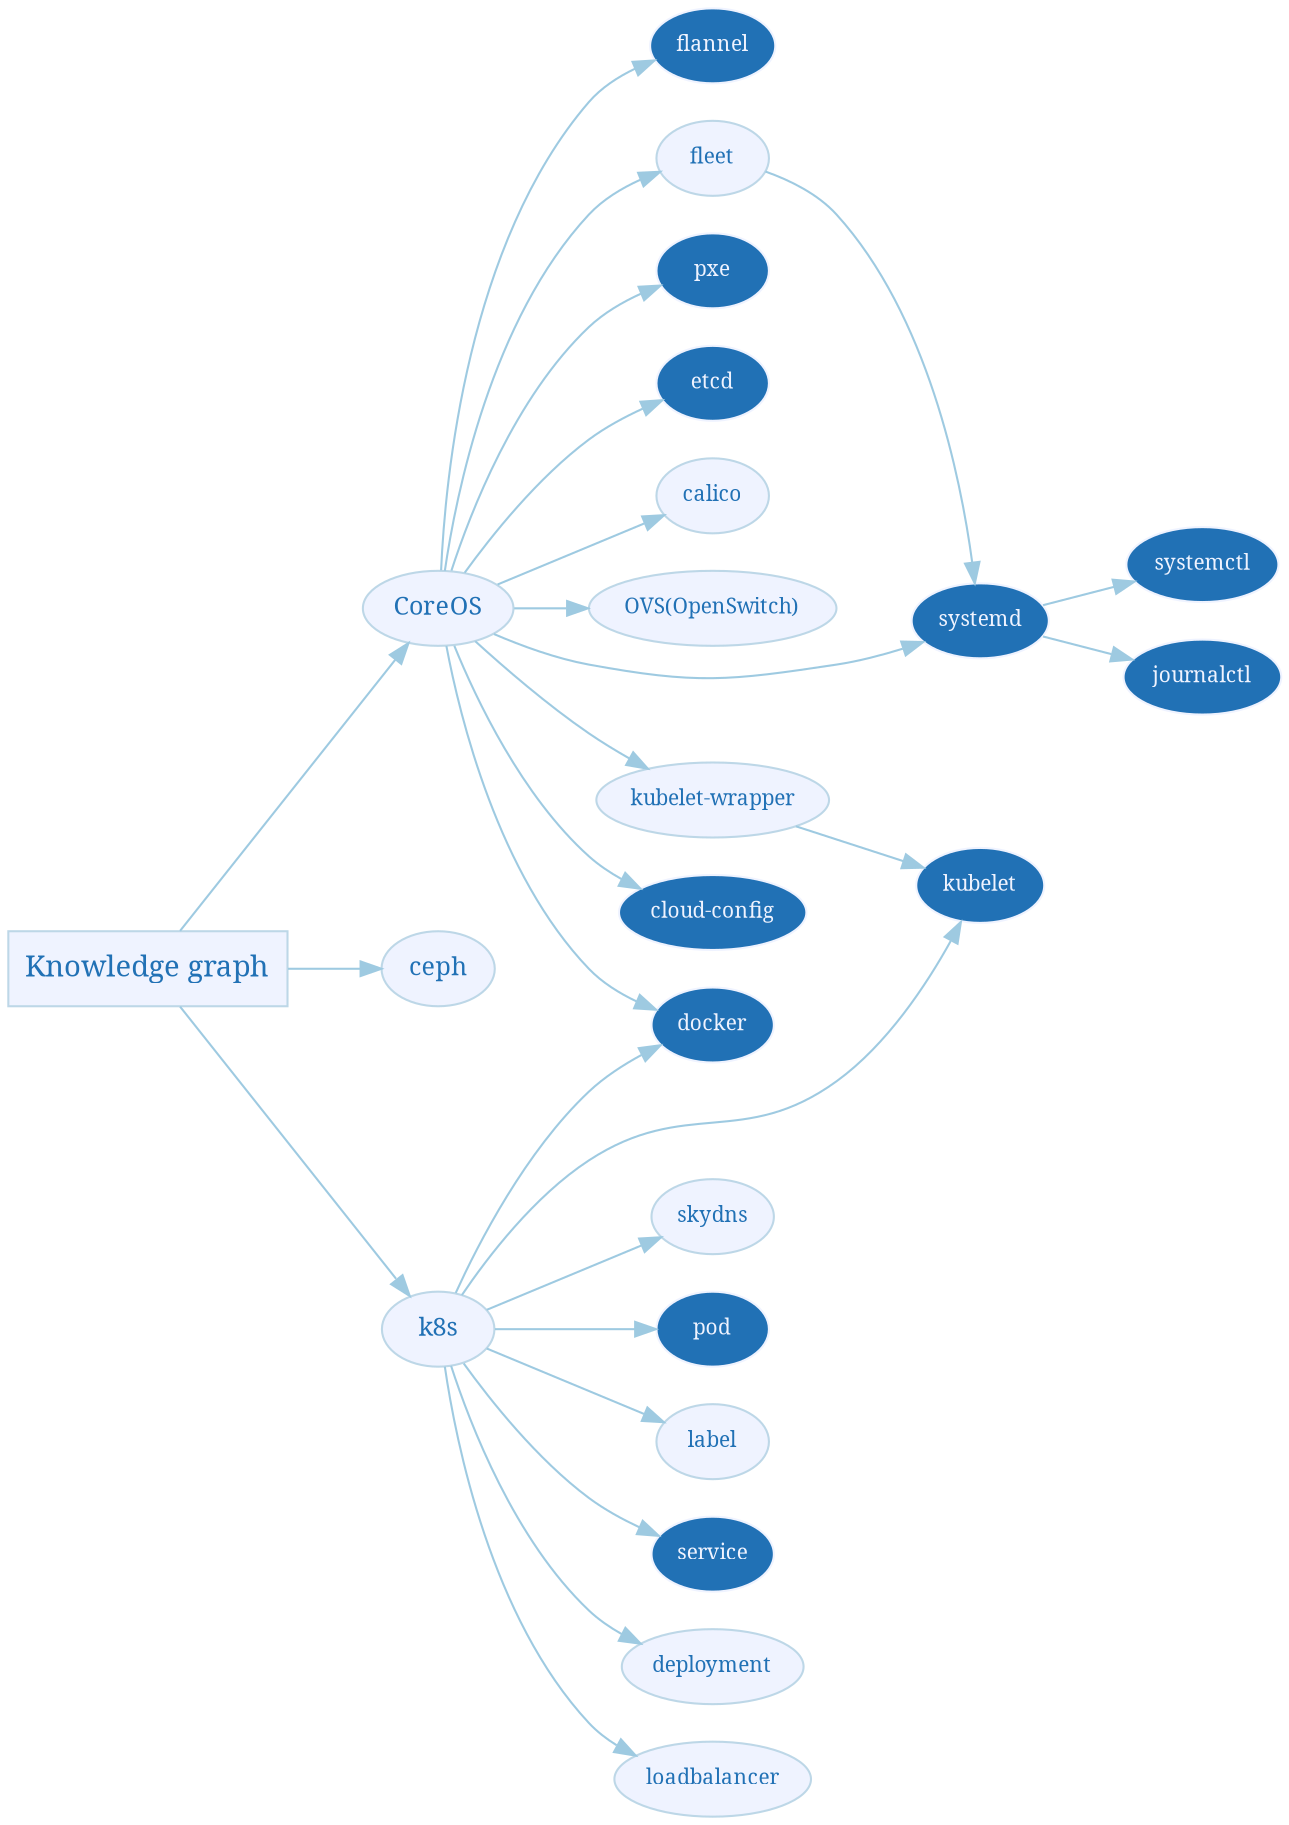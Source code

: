 digraph G {
    rankdir=LR;
    fontname="sans-serif";
    penwidth="0.1";
    edge [comment="Wildcard edge", 
          fontname="sans-serif", 
          fontsize=10, 
          colorscheme="blues3", 
          color=2, 
          fontcolor=3];
    node [fontname="serif", 
          fontsize=10, 
          fillcolor="1", 
          colorscheme="blues4", 
          color="2", 
          fontcolor="4", 
          style="filled"];
    "main" [shape="box", 
            fontsize="14", 
            label="Knowledge graph"];
    "CoreOS" [fontsize="12", 
              label="CoreOS"];
    "flannel" [style="filled", 
               fillcolor="4", 
               colorscheme="blues4", 
               color="1", 
               fontcolor="1", 
               label="flannel"];
    "fleet" [label="fleet"];
    "pxe" [style="filled", 
           fillcolor="4", 
           colorscheme="blues4", 
           color="1", 
           fontcolor="1", 
           label="pxe"];
    "systemctl" [style="filled", 
                 fillcolor="4", 
                 colorscheme="blues4", 
                 color="1", 
                 fontcolor="1", 
                 label="systemctl"];
    "etcd" [style="filled", 
            fillcolor="4", 
            colorscheme="blues4", 
            color="1", 
            fontcolor="1", 
            label="etcd"];
    "ceph" [fontsize="12", 
            label="ceph"];
    "kubelet" [style="filled", 
               fillcolor="4", 
               colorscheme="blues4", 
               color="1", 
               fontcolor="1", 
               label="kubelet"];
    "skydns" [label="skydns"];
    "pod" [style="filled", 
           fillcolor="4", 
           colorscheme="blues4", 
           color="1", 
           fontcolor="1", 
           label="pod"];
    "label" [label="label"];
    "service" [style="filled", 
               fillcolor="4", 
               colorscheme="blues4", 
               color="1", 
               fontcolor="1", 
               label="service"];
    "skydns" [label="skydns"];
    "deployment" [label="deployment"];
    "loadbalancer" [label="loadbalancer"];
    "calico" [label="calico"];
    "OVS" [label="OVS(OpenSwitch)"];
    "systemd" [style="filled", 
               fillcolor="4", 
               colorscheme="blues4", 
               color="1", 
               fontcolor="1", 
               label="systemd"];
    "docker" [style="filled", 
              fillcolor="4", 
              colorscheme="blues4", 
              color="1", 
              fontcolor="1", 
              label="docker"];
    "journalctl" [style="filled", 
                  fillcolor="4", 
                  colorscheme="blues4", 
                  color="1", 
                  fontcolor="1", 
                  label="journalctl"];
    "k8s" [fontsize="12", 
           label="k8s"];
    "main" -> "CoreOS";
    "main" -> "k8s";
    "main" -> "ceph";
    "CoreOS" -> "calico";
    "CoreOS" -> "flannel";
    "CoreOS" -> "OVS";
    "CoreOS" -> "etcd";
    "CoreOS" -> "fleet";
    "CoreOS" -> "systemd";
    "k8s" -> "deployment";
    "k8s" -> "kubelet";
    "systemd" -> "journalctl";
    "systemd" -> "systemctl";
    "fleet" -> "systemd";
    "CoreOS" -> "docker";
    "k8s" -> "docker";
    "k8s" -> "pod";
    "k8s" -> "service";
    "CoreOS" -> "pxe";
    "k8s" -> "skydns";
    "k8s" -> "label";
    "k8s" -> "loadbalancer";
    "kubelet-wrapper" [label="kubelet-wrapper"];
    "CoreOS" -> "kubelet-wrapper";
    "kubelet-wrapper" -> "kubelet";
    "cloud-config" [style="filled", 
                    fillcolor="4", 
                    colorscheme="blues4", 
                    color="1", 
                    fontcolor="1", 
                    label="cloud-config"];
    "CoreOS" -> "cloud-config";
}
